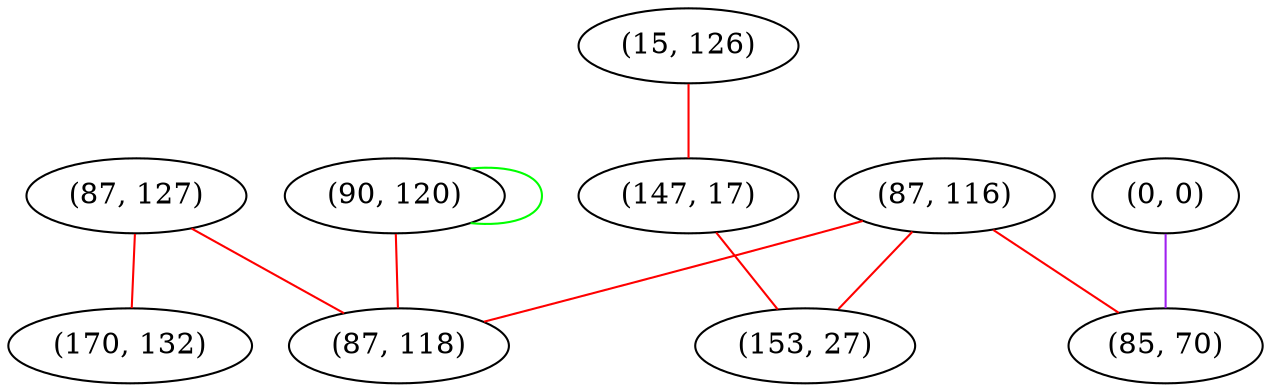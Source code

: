 graph "" {
"(90, 120)";
"(0, 0)";
"(87, 127)";
"(15, 126)";
"(147, 17)";
"(87, 116)";
"(153, 27)";
"(85, 70)";
"(87, 118)";
"(170, 132)";
"(90, 120)" -- "(90, 120)"  [color=green, key=0, weight=2];
"(90, 120)" -- "(87, 118)"  [color=red, key=0, weight=1];
"(0, 0)" -- "(85, 70)"  [color=purple, key=0, weight=4];
"(87, 127)" -- "(87, 118)"  [color=red, key=0, weight=1];
"(87, 127)" -- "(170, 132)"  [color=red, key=0, weight=1];
"(15, 126)" -- "(147, 17)"  [color=red, key=0, weight=1];
"(147, 17)" -- "(153, 27)"  [color=red, key=0, weight=1];
"(87, 116)" -- "(85, 70)"  [color=red, key=0, weight=1];
"(87, 116)" -- "(87, 118)"  [color=red, key=0, weight=1];
"(87, 116)" -- "(153, 27)"  [color=red, key=0, weight=1];
}
